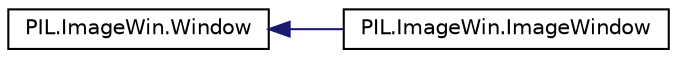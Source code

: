 digraph "Graphical Class Hierarchy"
{
 // LATEX_PDF_SIZE
  edge [fontname="Helvetica",fontsize="10",labelfontname="Helvetica",labelfontsize="10"];
  node [fontname="Helvetica",fontsize="10",shape=record];
  rankdir="LR";
  Node0 [label="PIL.ImageWin.Window",height=0.2,width=0.4,color="black", fillcolor="white", style="filled",URL="$classPIL_1_1ImageWin_1_1Window.html",tooltip=" "];
  Node0 -> Node1 [dir="back",color="midnightblue",fontsize="10",style="solid",fontname="Helvetica"];
  Node1 [label="PIL.ImageWin.ImageWindow",height=0.2,width=0.4,color="black", fillcolor="white", style="filled",URL="$classPIL_1_1ImageWin_1_1ImageWindow.html",tooltip=" "];
}

